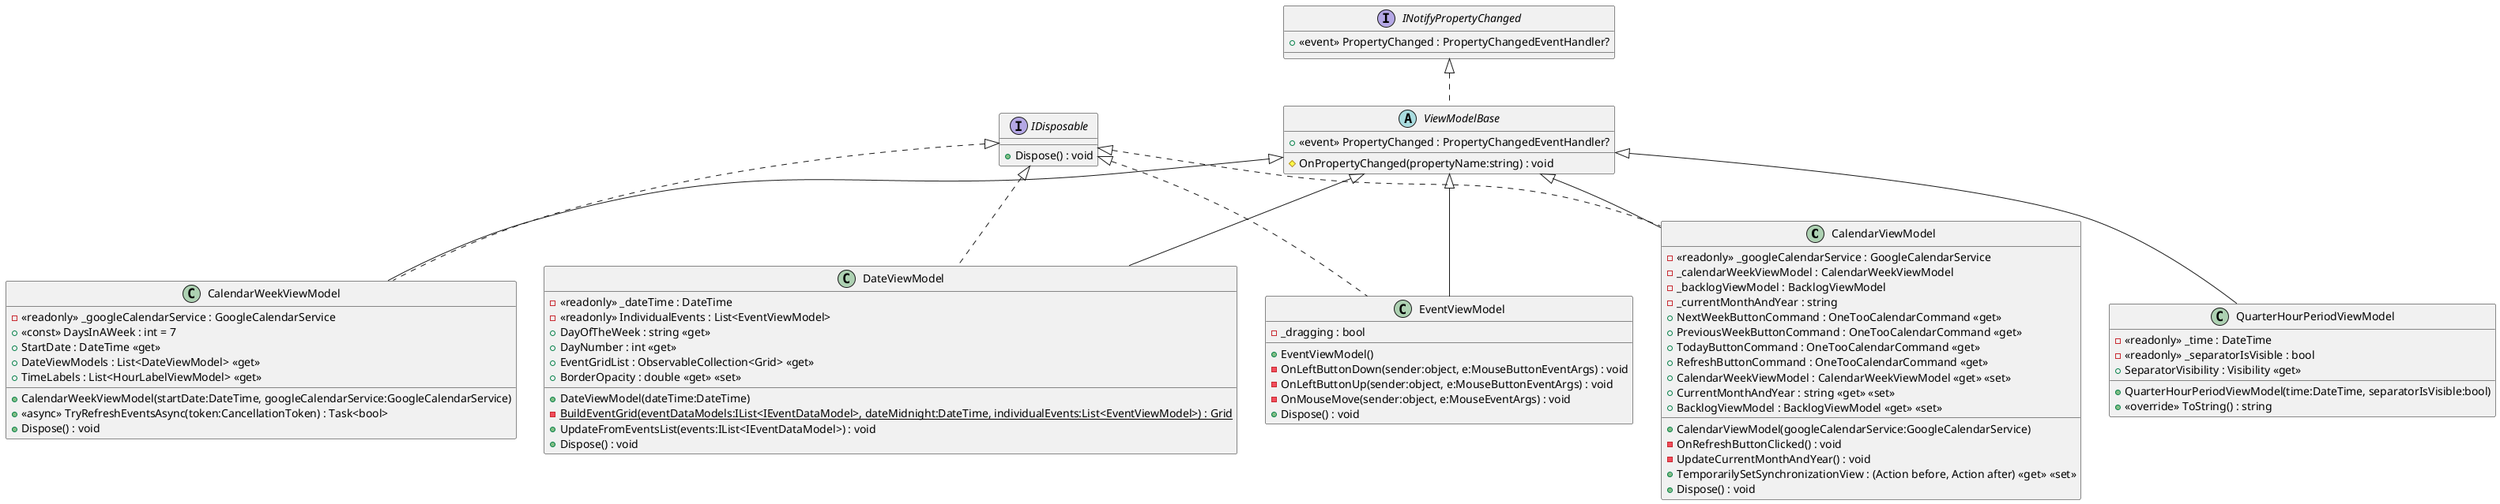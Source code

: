 @startuml
class CalendarViewModel extends ViewModelBase implements IDisposable {
' Description: Container for all visible view models in the calendar view.
' This includes the calendar week view model, the backlog view model, and navigation buttons
    - <<readonly>> _googleCalendarService : GoogleCalendarService
    - _calendarWeekViewModel : CalendarWeekViewModel
    - _backlogViewModel : BacklogViewModel
    - _currentMonthAndYear : string
    + CalendarViewModel(googleCalendarService:GoogleCalendarService)
    - OnRefreshButtonClicked() : void
    + NextWeekButtonCommand : OneTooCalendarCommand <<get>>
    + PreviousWeekButtonCommand : OneTooCalendarCommand <<get>>
    + TodayButtonCommand : OneTooCalendarCommand <<get>>
    + RefreshButtonCommand : OneTooCalendarCommand <<get>>
    + CalendarWeekViewModel : CalendarWeekViewModel <<get>> <<set>>
    - UpdateCurrentMonthAndYear() : void
    + CurrentMonthAndYear : string <<get>> <<set>>
    + BacklogViewModel : BacklogViewModel <<get>> <<set>>
    + TemporarilySetSynchronizationView : (Action before, Action after) <<get>> <<set>>
    + Dispose() : void
}

class CalendarWeekViewModel extends ViewModelBase implements IDisposable {
' Description: Implementation logic for a week calendar display 
    - <<readonly>> _googleCalendarService : GoogleCalendarService
    + <<const>> DaysInAWeek : int = 7
    + CalendarWeekViewModel(startDate:DateTime, googleCalendarService:GoogleCalendarService)
    + StartDate : DateTime <<get>>
    + DateViewModels : List<DateViewModel> <<get>>
    + TimeLabels : List<HourLabelViewModel> <<get>>
    + <<async>> TryRefreshEventsAsync(token:CancellationToken) : Task<bool>
    + Dispose() : void
}

class DateViewModel extends ViewModelBase implements IDisposable {
' Description: View model for a single day in the calendar week view
    - <<readonly>> _dateTime : DateTime
    - <<readonly>> IndividualEvents : List<EventViewModel>
    + DateViewModel(dateTime:DateTime)
    - {static} BuildEventGrid(eventDataModels:IList<IEventDataModel>, dateMidnight:DateTime, individualEvents:List<EventViewModel>) : Grid
    + DayOfTheWeek : string <<get>>
    + DayNumber : int <<get>>
    + EventGridList : ObservableCollection<Grid> <<get>>
    + BorderOpacity : double <<get>> <<set>>
    + UpdateFromEventsList(events:IList<IEventDataModel>) : void
    + Dispose() : void
}

class EventViewModel extends ViewModelBase implements IDisposable {
' Description: View model for a single event in the calendar week view
    - _dragging : bool
    + EventViewModel()
    - OnLeftButtonDown(sender:object, e:MouseButtonEventArgs) : void
    - OnLeftButtonUp(sender:object, e:MouseButtonEventArgs) : void
    - OnMouseMove(sender:object, e:MouseEventArgs) : void
    + Dispose() : void
}

class QuarterHourPeriodViewModel extends ViewModelBase {
' Description: View model for a single quarter hour period in the calendar week view
    - <<readonly>> _time : DateTime
    - <<readonly>> _separatorIsVisible : bool
    + QuarterHourPeriodViewModel(time:DateTime, separatorIsVisible:bool)
    + SeparatorVisibility : Visibility <<get>>
    + <<override>> ToString() : string
}

abstract class ViewModelBase implements INotifyPropertyChanged {
' Description: Base class for all view models. Makes programatically updating properties easier.
    +  <<event>> PropertyChanged : PropertyChangedEventHandler? 
    # OnPropertyChanged(propertyName:string) : void
}

interface IDisposable {
' Description: Interface for objects that can be disposed.
    + Dispose() : void
}

interface INotifyPropertyChanged {
' Description: Interface for objects that can notify when a property changes.
    +  <<event>> PropertyChanged : PropertyChangedEventHandler? 
}
@enduml
